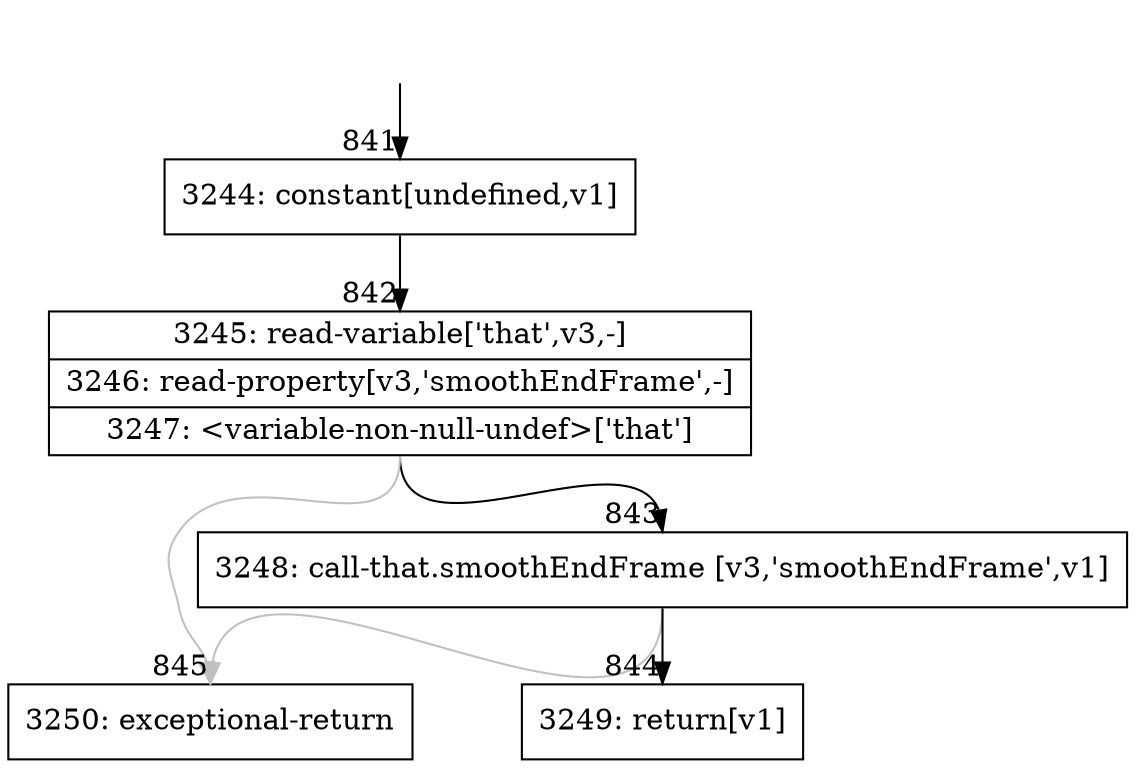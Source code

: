digraph {
rankdir="TD"
BB_entry61[shape=none,label=""];
BB_entry61 -> BB841 [tailport=s, headport=n, headlabel="    841"]
BB841 [shape=record label="{3244: constant[undefined,v1]}" ] 
BB841 -> BB842 [tailport=s, headport=n, headlabel="      842"]
BB842 [shape=record label="{3245: read-variable['that',v3,-]|3246: read-property[v3,'smoothEndFrame',-]|3247: \<variable-non-null-undef\>['that']}" ] 
BB842 -> BB843 [tailport=s, headport=n, headlabel="      843"]
BB842 -> BB845 [tailport=s, headport=n, color=gray, headlabel="      845"]
BB843 [shape=record label="{3248: call-that.smoothEndFrame [v3,'smoothEndFrame',v1]}" ] 
BB843 -> BB844 [tailport=s, headport=n, headlabel="      844"]
BB843 -> BB845 [tailport=s, headport=n, color=gray]
BB844 [shape=record label="{3249: return[v1]}" ] 
BB845 [shape=record label="{3250: exceptional-return}" ] 
//#$~ 1220
}
